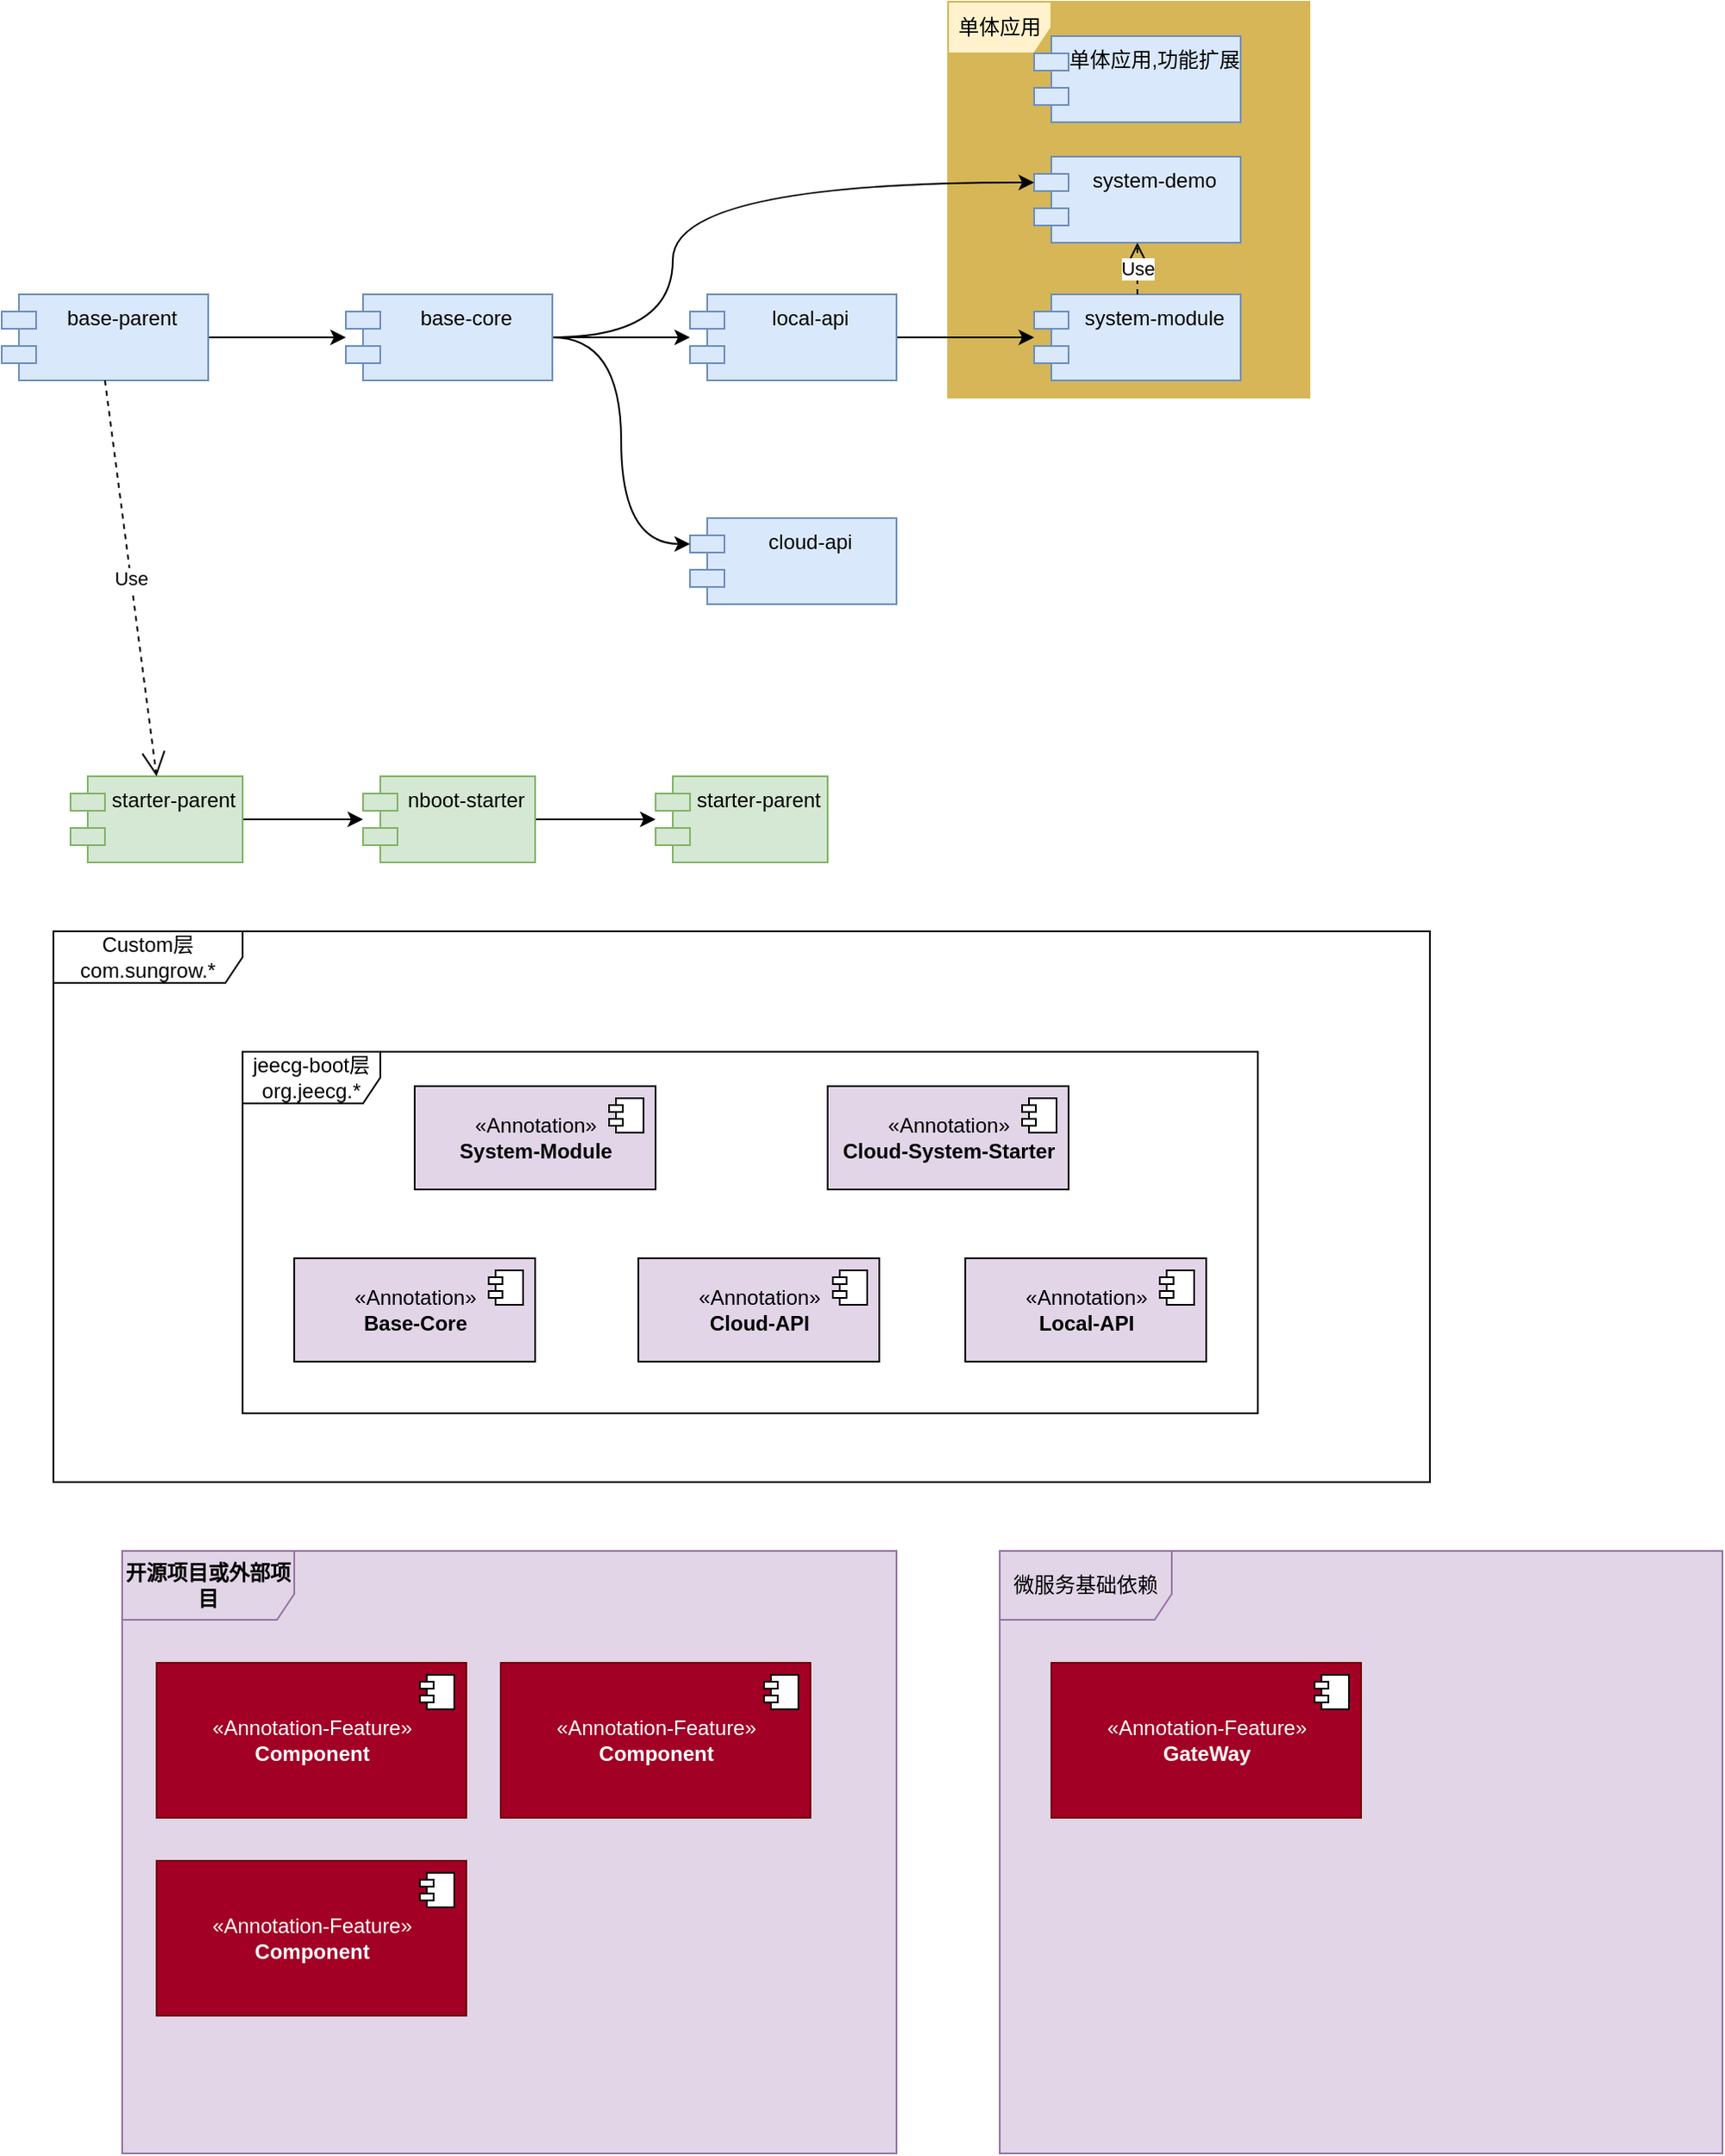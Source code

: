 <mxfile version="15.2.7" type="github">
  <diagram id="RVnjbmVlK9y6l-0-MwZw" name="Page-1">
    <mxGraphModel dx="2061" dy="508" grid="1" gridSize="10" guides="1" tooltips="1" connect="1" arrows="1" fold="1" page="1" pageScale="1" pageWidth="827" pageHeight="1169" math="0" shadow="0">
      <root>
        <mxCell id="0" />
        <mxCell id="1" parent="0" />
        <mxCell id="QaY6hbD6TJU1VOFaWdfm-18" value="Custom层&lt;br&gt;com.sungrow.*" style="shape=umlFrame;whiteSpace=wrap;html=1;width=110;height=30;" vertex="1" parent="1">
          <mxGeometry x="20" y="550" width="800" height="320" as="geometry" />
        </mxCell>
        <mxCell id="iNqxf0kTn70WOW5vYwfr-28" value="单体应用" style="shape=umlFrame;whiteSpace=wrap;html=1;fillColor=#fff2cc;strokeColor=#d6b656;shadow=0;perimeterSpacing=0;swimlaneFillColor=#D6B656;" parent="1" vertex="1">
          <mxGeometry x="540" y="10" width="210" height="230" as="geometry" />
        </mxCell>
        <mxCell id="iNqxf0kTn70WOW5vYwfr-9" value="" style="edgeStyle=orthogonalEdgeStyle;rounded=0;orthogonalLoop=1;jettySize=auto;html=1;" parent="1" source="iNqxf0kTn70WOW5vYwfr-4" target="iNqxf0kTn70WOW5vYwfr-8" edge="1">
          <mxGeometry relative="1" as="geometry" />
        </mxCell>
        <mxCell id="iNqxf0kTn70WOW5vYwfr-27" value="" style="edgeStyle=orthogonalEdgeStyle;curved=1;rounded=0;orthogonalLoop=1;jettySize=auto;html=1;" parent="1" source="iNqxf0kTn70WOW5vYwfr-8" target="iNqxf0kTn70WOW5vYwfr-26" edge="1">
          <mxGeometry relative="1" as="geometry" />
        </mxCell>
        <mxCell id="iNqxf0kTn70WOW5vYwfr-8" value="local-api" style="shape=module;align=left;spacingLeft=20;align=center;verticalAlign=top;fillColor=#dae8fc;strokeColor=#6c8ebf;" parent="1" vertex="1">
          <mxGeometry x="390" y="180" width="120" height="50" as="geometry" />
        </mxCell>
        <mxCell id="iNqxf0kTn70WOW5vYwfr-10" value="cloud-api" style="shape=module;align=left;spacingLeft=20;align=center;verticalAlign=top;fillColor=#dae8fc;strokeColor=#6c8ebf;" parent="1" vertex="1">
          <mxGeometry x="390" y="310" width="120" height="50" as="geometry" />
        </mxCell>
        <mxCell id="iNqxf0kTn70WOW5vYwfr-12" value="system-demo" style="shape=module;align=left;spacingLeft=20;align=center;verticalAlign=top;fillColor=#dae8fc;strokeColor=#6c8ebf;" parent="1" vertex="1">
          <mxGeometry x="590" y="100" width="120" height="50" as="geometry" />
        </mxCell>
        <mxCell id="iNqxf0kTn70WOW5vYwfr-25" style="edgeStyle=orthogonalEdgeStyle;curved=1;rounded=0;orthogonalLoop=1;jettySize=auto;html=1;entryX=0;entryY=0;entryDx=0;entryDy=15;entryPerimeter=0;" parent="1" source="iNqxf0kTn70WOW5vYwfr-4" target="iNqxf0kTn70WOW5vYwfr-10" edge="1">
          <mxGeometry relative="1" as="geometry" />
        </mxCell>
        <mxCell id="iNqxf0kTn70WOW5vYwfr-29" style="edgeStyle=orthogonalEdgeStyle;curved=1;rounded=0;orthogonalLoop=1;jettySize=auto;html=1;entryX=0;entryY=0;entryDx=0;entryDy=15;entryPerimeter=0;" parent="1" source="iNqxf0kTn70WOW5vYwfr-4" target="iNqxf0kTn70WOW5vYwfr-12" edge="1">
          <mxGeometry relative="1" as="geometry">
            <Array as="points">
              <mxPoint x="380" y="205" />
              <mxPoint x="380" y="115" />
            </Array>
          </mxGeometry>
        </mxCell>
        <mxCell id="iNqxf0kTn70WOW5vYwfr-4" value="base-core" style="shape=module;align=left;spacingLeft=20;align=center;verticalAlign=top;fillColor=#dae8fc;strokeColor=#6c8ebf;" parent="1" vertex="1">
          <mxGeometry x="190" y="180" width="120" height="50" as="geometry" />
        </mxCell>
        <mxCell id="iNqxf0kTn70WOW5vYwfr-26" value="system-module" style="shape=module;align=left;spacingLeft=20;align=center;verticalAlign=top;fillColor=#dae8fc;strokeColor=#6c8ebf;" parent="1" vertex="1">
          <mxGeometry x="590" y="180" width="120" height="50" as="geometry" />
        </mxCell>
        <mxCell id="iNqxf0kTn70WOW5vYwfr-30" value="单体应用,功能扩展" style="shape=module;align=left;spacingLeft=20;align=center;verticalAlign=top;fillColor=#dae8fc;strokeColor=#6c8ebf;" parent="1" vertex="1">
          <mxGeometry x="590" y="30" width="120" height="50" as="geometry" />
        </mxCell>
        <mxCell id="iNqxf0kTn70WOW5vYwfr-32" value="Use" style="endArrow=open;endSize=12;dashed=1;html=1;exitX=0.5;exitY=0;exitDx=0;exitDy=0;" parent="1" source="iNqxf0kTn70WOW5vYwfr-26" target="iNqxf0kTn70WOW5vYwfr-12" edge="1">
          <mxGeometry width="160" relative="1" as="geometry">
            <mxPoint x="690" y="170" as="sourcePoint" />
            <mxPoint x="850" y="170" as="targetPoint" />
          </mxGeometry>
        </mxCell>
        <mxCell id="iNqxf0kTn70WOW5vYwfr-36" value="" style="edgeStyle=orthogonalEdgeStyle;curved=1;rounded=0;orthogonalLoop=1;jettySize=auto;html=1;" parent="1" source="iNqxf0kTn70WOW5vYwfr-34" target="iNqxf0kTn70WOW5vYwfr-35" edge="1">
          <mxGeometry relative="1" as="geometry" />
        </mxCell>
        <mxCell id="iNqxf0kTn70WOW5vYwfr-34" value="starter-parent" style="shape=module;align=left;spacingLeft=20;align=center;verticalAlign=top;shadow=0;fillColor=#d5e8d4;strokeColor=#82b366;" parent="1" vertex="1">
          <mxGeometry x="30" y="460" width="100" height="50" as="geometry" />
        </mxCell>
        <mxCell id="iNqxf0kTn70WOW5vYwfr-40" value="" style="edgeStyle=orthogonalEdgeStyle;curved=1;rounded=0;orthogonalLoop=1;jettySize=auto;html=1;" parent="1" source="iNqxf0kTn70WOW5vYwfr-35" target="iNqxf0kTn70WOW5vYwfr-39" edge="1">
          <mxGeometry relative="1" as="geometry" />
        </mxCell>
        <mxCell id="iNqxf0kTn70WOW5vYwfr-35" value="nboot-starter" style="shape=module;align=left;spacingLeft=20;align=center;verticalAlign=top;shadow=0;fillColor=#d5e8d4;strokeColor=#82b366;" parent="1" vertex="1">
          <mxGeometry x="200" y="460" width="100" height="50" as="geometry" />
        </mxCell>
        <mxCell id="iNqxf0kTn70WOW5vYwfr-41" style="edgeStyle=orthogonalEdgeStyle;curved=1;rounded=0;orthogonalLoop=1;jettySize=auto;html=1;entryX=0;entryY=0.5;entryDx=0;entryDy=0;entryPerimeter=0;" parent="1" source="iNqxf0kTn70WOW5vYwfr-37" target="iNqxf0kTn70WOW5vYwfr-4" edge="1">
          <mxGeometry relative="1" as="geometry" />
        </mxCell>
        <mxCell id="iNqxf0kTn70WOW5vYwfr-37" value="base-parent" style="shape=module;align=left;spacingLeft=20;align=center;verticalAlign=top;fillColor=#dae8fc;strokeColor=#6c8ebf;" parent="1" vertex="1">
          <mxGeometry x="-10" y="180" width="120" height="50" as="geometry" />
        </mxCell>
        <mxCell id="iNqxf0kTn70WOW5vYwfr-39" value="starter-parent" style="shape=module;align=left;spacingLeft=20;align=center;verticalAlign=top;shadow=0;fillColor=#d5e8d4;strokeColor=#82b366;" parent="1" vertex="1">
          <mxGeometry x="370" y="460" width="100" height="50" as="geometry" />
        </mxCell>
        <mxCell id="iNqxf0kTn70WOW5vYwfr-42" value="Use" style="endArrow=open;endSize=12;dashed=1;html=1;exitX=0.5;exitY=1;exitDx=0;exitDy=0;entryX=0.5;entryY=0;entryDx=0;entryDy=0;" parent="1" source="iNqxf0kTn70WOW5vYwfr-37" target="iNqxf0kTn70WOW5vYwfr-34" edge="1">
          <mxGeometry width="160" relative="1" as="geometry">
            <mxPoint x="50" y="280" as="sourcePoint" />
            <mxPoint x="210" y="280" as="targetPoint" />
          </mxGeometry>
        </mxCell>
        <mxCell id="_YppK3dIcmp0cmpXlI2T-1" value="&lt;b&gt;开源项目或外部项目&lt;/b&gt;" style="shape=umlFrame;whiteSpace=wrap;html=1;shadow=0;strokeColor=#9673a6;swimlaneFillColor=#E1D5E7;fillColor=#E1D5E7;width=100;height=40;" parent="1" vertex="1">
          <mxGeometry x="60" y="910" width="450" height="350" as="geometry" />
        </mxCell>
        <mxCell id="_YppK3dIcmp0cmpXlI2T-3" value="«Annotation»&lt;br&gt;&lt;b&gt;System-Module&lt;/b&gt;" style="html=1;dropTarget=0;shadow=0;fillColor=#E1D5E7;gradientColor=none;" parent="1" vertex="1">
          <mxGeometry x="230" y="640" width="140" height="60" as="geometry" />
        </mxCell>
        <mxCell id="_YppK3dIcmp0cmpXlI2T-4" value="" style="shape=module;jettyWidth=8;jettyHeight=4;" parent="_YppK3dIcmp0cmpXlI2T-3" vertex="1">
          <mxGeometry x="1" width="20" height="20" relative="1" as="geometry">
            <mxPoint x="-27" y="7" as="offset" />
          </mxGeometry>
        </mxCell>
        <mxCell id="_YppK3dIcmp0cmpXlI2T-11" value="«Annotation-Feature»&lt;br&gt;&lt;b&gt;Component&lt;/b&gt;" style="html=1;dropTarget=0;shadow=0;fillColor=#a20025;strokeColor=#6F0000;fontColor=#ffffff;" parent="1" vertex="1">
          <mxGeometry x="80" y="975" width="180" height="90" as="geometry" />
        </mxCell>
        <mxCell id="_YppK3dIcmp0cmpXlI2T-12" value="" style="shape=module;jettyWidth=8;jettyHeight=4;" parent="_YppK3dIcmp0cmpXlI2T-11" vertex="1">
          <mxGeometry x="1" width="20" height="20" relative="1" as="geometry">
            <mxPoint x="-27" y="7" as="offset" />
          </mxGeometry>
        </mxCell>
        <mxCell id="_YppK3dIcmp0cmpXlI2T-13" value="«Annotation-Feature»&lt;br&gt;&lt;b&gt;Component&lt;/b&gt;" style="html=1;dropTarget=0;shadow=0;fillColor=#a20025;strokeColor=#6F0000;fontColor=#ffffff;" parent="1" vertex="1">
          <mxGeometry x="80" y="1090" width="180" height="90" as="geometry" />
        </mxCell>
        <mxCell id="_YppK3dIcmp0cmpXlI2T-14" value="" style="shape=module;jettyWidth=8;jettyHeight=4;" parent="_YppK3dIcmp0cmpXlI2T-13" vertex="1">
          <mxGeometry x="1" width="20" height="20" relative="1" as="geometry">
            <mxPoint x="-27" y="7" as="offset" />
          </mxGeometry>
        </mxCell>
        <mxCell id="_YppK3dIcmp0cmpXlI2T-16" value="«Annotation-Feature»&lt;br&gt;&lt;b&gt;Component&lt;/b&gt;" style="html=1;dropTarget=0;shadow=0;fillColor=#a20025;strokeColor=#6F0000;fontColor=#ffffff;" parent="1" vertex="1">
          <mxGeometry x="280" y="975" width="180" height="90" as="geometry" />
        </mxCell>
        <mxCell id="_YppK3dIcmp0cmpXlI2T-17" value="" style="shape=module;jettyWidth=8;jettyHeight=4;" parent="_YppK3dIcmp0cmpXlI2T-16" vertex="1">
          <mxGeometry x="1" width="20" height="20" relative="1" as="geometry">
            <mxPoint x="-27" y="7" as="offset" />
          </mxGeometry>
        </mxCell>
        <mxCell id="QaY6hbD6TJU1VOFaWdfm-1" value="微服务基础依赖" style="shape=umlFrame;whiteSpace=wrap;html=1;shadow=0;strokeColor=#9673a6;swimlaneFillColor=#E1D5E7;fillColor=#E1D5E7;width=100;height=40;" vertex="1" parent="1">
          <mxGeometry x="570" y="910" width="420" height="350" as="geometry" />
        </mxCell>
        <mxCell id="QaY6hbD6TJU1VOFaWdfm-3" value="«Annotation»&lt;br&gt;&lt;b&gt;Base-Core&lt;/b&gt;" style="html=1;dropTarget=0;shadow=0;fillColor=#E1D5E7;gradientColor=none;" vertex="1" parent="1">
          <mxGeometry x="160" y="740" width="140" height="60" as="geometry" />
        </mxCell>
        <mxCell id="QaY6hbD6TJU1VOFaWdfm-4" value="" style="shape=module;jettyWidth=8;jettyHeight=4;" vertex="1" parent="QaY6hbD6TJU1VOFaWdfm-3">
          <mxGeometry x="1" width="20" height="20" relative="1" as="geometry">
            <mxPoint x="-27" y="7" as="offset" />
          </mxGeometry>
        </mxCell>
        <mxCell id="QaY6hbD6TJU1VOFaWdfm-6" value="«Annotation»&lt;br&gt;&lt;b&gt;Cloud-API&lt;/b&gt;" style="html=1;dropTarget=0;shadow=0;fillColor=#E1D5E7;gradientColor=none;" vertex="1" parent="1">
          <mxGeometry x="360" y="740" width="140" height="60" as="geometry" />
        </mxCell>
        <mxCell id="QaY6hbD6TJU1VOFaWdfm-7" value="" style="shape=module;jettyWidth=8;jettyHeight=4;" vertex="1" parent="QaY6hbD6TJU1VOFaWdfm-6">
          <mxGeometry x="1" width="20" height="20" relative="1" as="geometry">
            <mxPoint x="-27" y="7" as="offset" />
          </mxGeometry>
        </mxCell>
        <mxCell id="QaY6hbD6TJU1VOFaWdfm-9" value="«Annotation»&lt;br&gt;&lt;b&gt;Local-API&lt;/b&gt;" style="html=1;dropTarget=0;shadow=0;fillColor=#E1D5E7;gradientColor=none;" vertex="1" parent="1">
          <mxGeometry x="550" y="740" width="140" height="60" as="geometry" />
        </mxCell>
        <mxCell id="QaY6hbD6TJU1VOFaWdfm-10" value="" style="shape=module;jettyWidth=8;jettyHeight=4;" vertex="1" parent="QaY6hbD6TJU1VOFaWdfm-9">
          <mxGeometry x="1" width="20" height="20" relative="1" as="geometry">
            <mxPoint x="-27" y="7" as="offset" />
          </mxGeometry>
        </mxCell>
        <mxCell id="QaY6hbD6TJU1VOFaWdfm-12" value="«Annotation»&lt;br&gt;&lt;b&gt;Cloud-System-Starter&lt;/b&gt;" style="html=1;dropTarget=0;shadow=0;fillColor=#E1D5E7;gradientColor=none;" vertex="1" parent="1">
          <mxGeometry x="470" y="640" width="140" height="60" as="geometry" />
        </mxCell>
        <mxCell id="QaY6hbD6TJU1VOFaWdfm-13" value="" style="shape=module;jettyWidth=8;jettyHeight=4;" vertex="1" parent="QaY6hbD6TJU1VOFaWdfm-12">
          <mxGeometry x="1" width="20" height="20" relative="1" as="geometry">
            <mxPoint x="-27" y="7" as="offset" />
          </mxGeometry>
        </mxCell>
        <mxCell id="QaY6hbD6TJU1VOFaWdfm-15" value="«Annotation-Feature»&lt;br&gt;&lt;b&gt;GateWay&lt;/b&gt;" style="html=1;dropTarget=0;shadow=0;fillColor=#a20025;strokeColor=#6F0000;fontColor=#ffffff;" vertex="1" parent="1">
          <mxGeometry x="600" y="975" width="180" height="90" as="geometry" />
        </mxCell>
        <mxCell id="QaY6hbD6TJU1VOFaWdfm-16" value="" style="shape=module;jettyWidth=8;jettyHeight=4;" vertex="1" parent="QaY6hbD6TJU1VOFaWdfm-15">
          <mxGeometry x="1" width="20" height="20" relative="1" as="geometry">
            <mxPoint x="-27" y="7" as="offset" />
          </mxGeometry>
        </mxCell>
        <mxCell id="QaY6hbD6TJU1VOFaWdfm-17" value="jeecg-boot层&lt;br&gt;org.jeecg.*" style="shape=umlFrame;whiteSpace=wrap;html=1;width=80;height=30;" vertex="1" parent="1">
          <mxGeometry x="130" y="620" width="590" height="210" as="geometry" />
        </mxCell>
      </root>
    </mxGraphModel>
  </diagram>
</mxfile>
